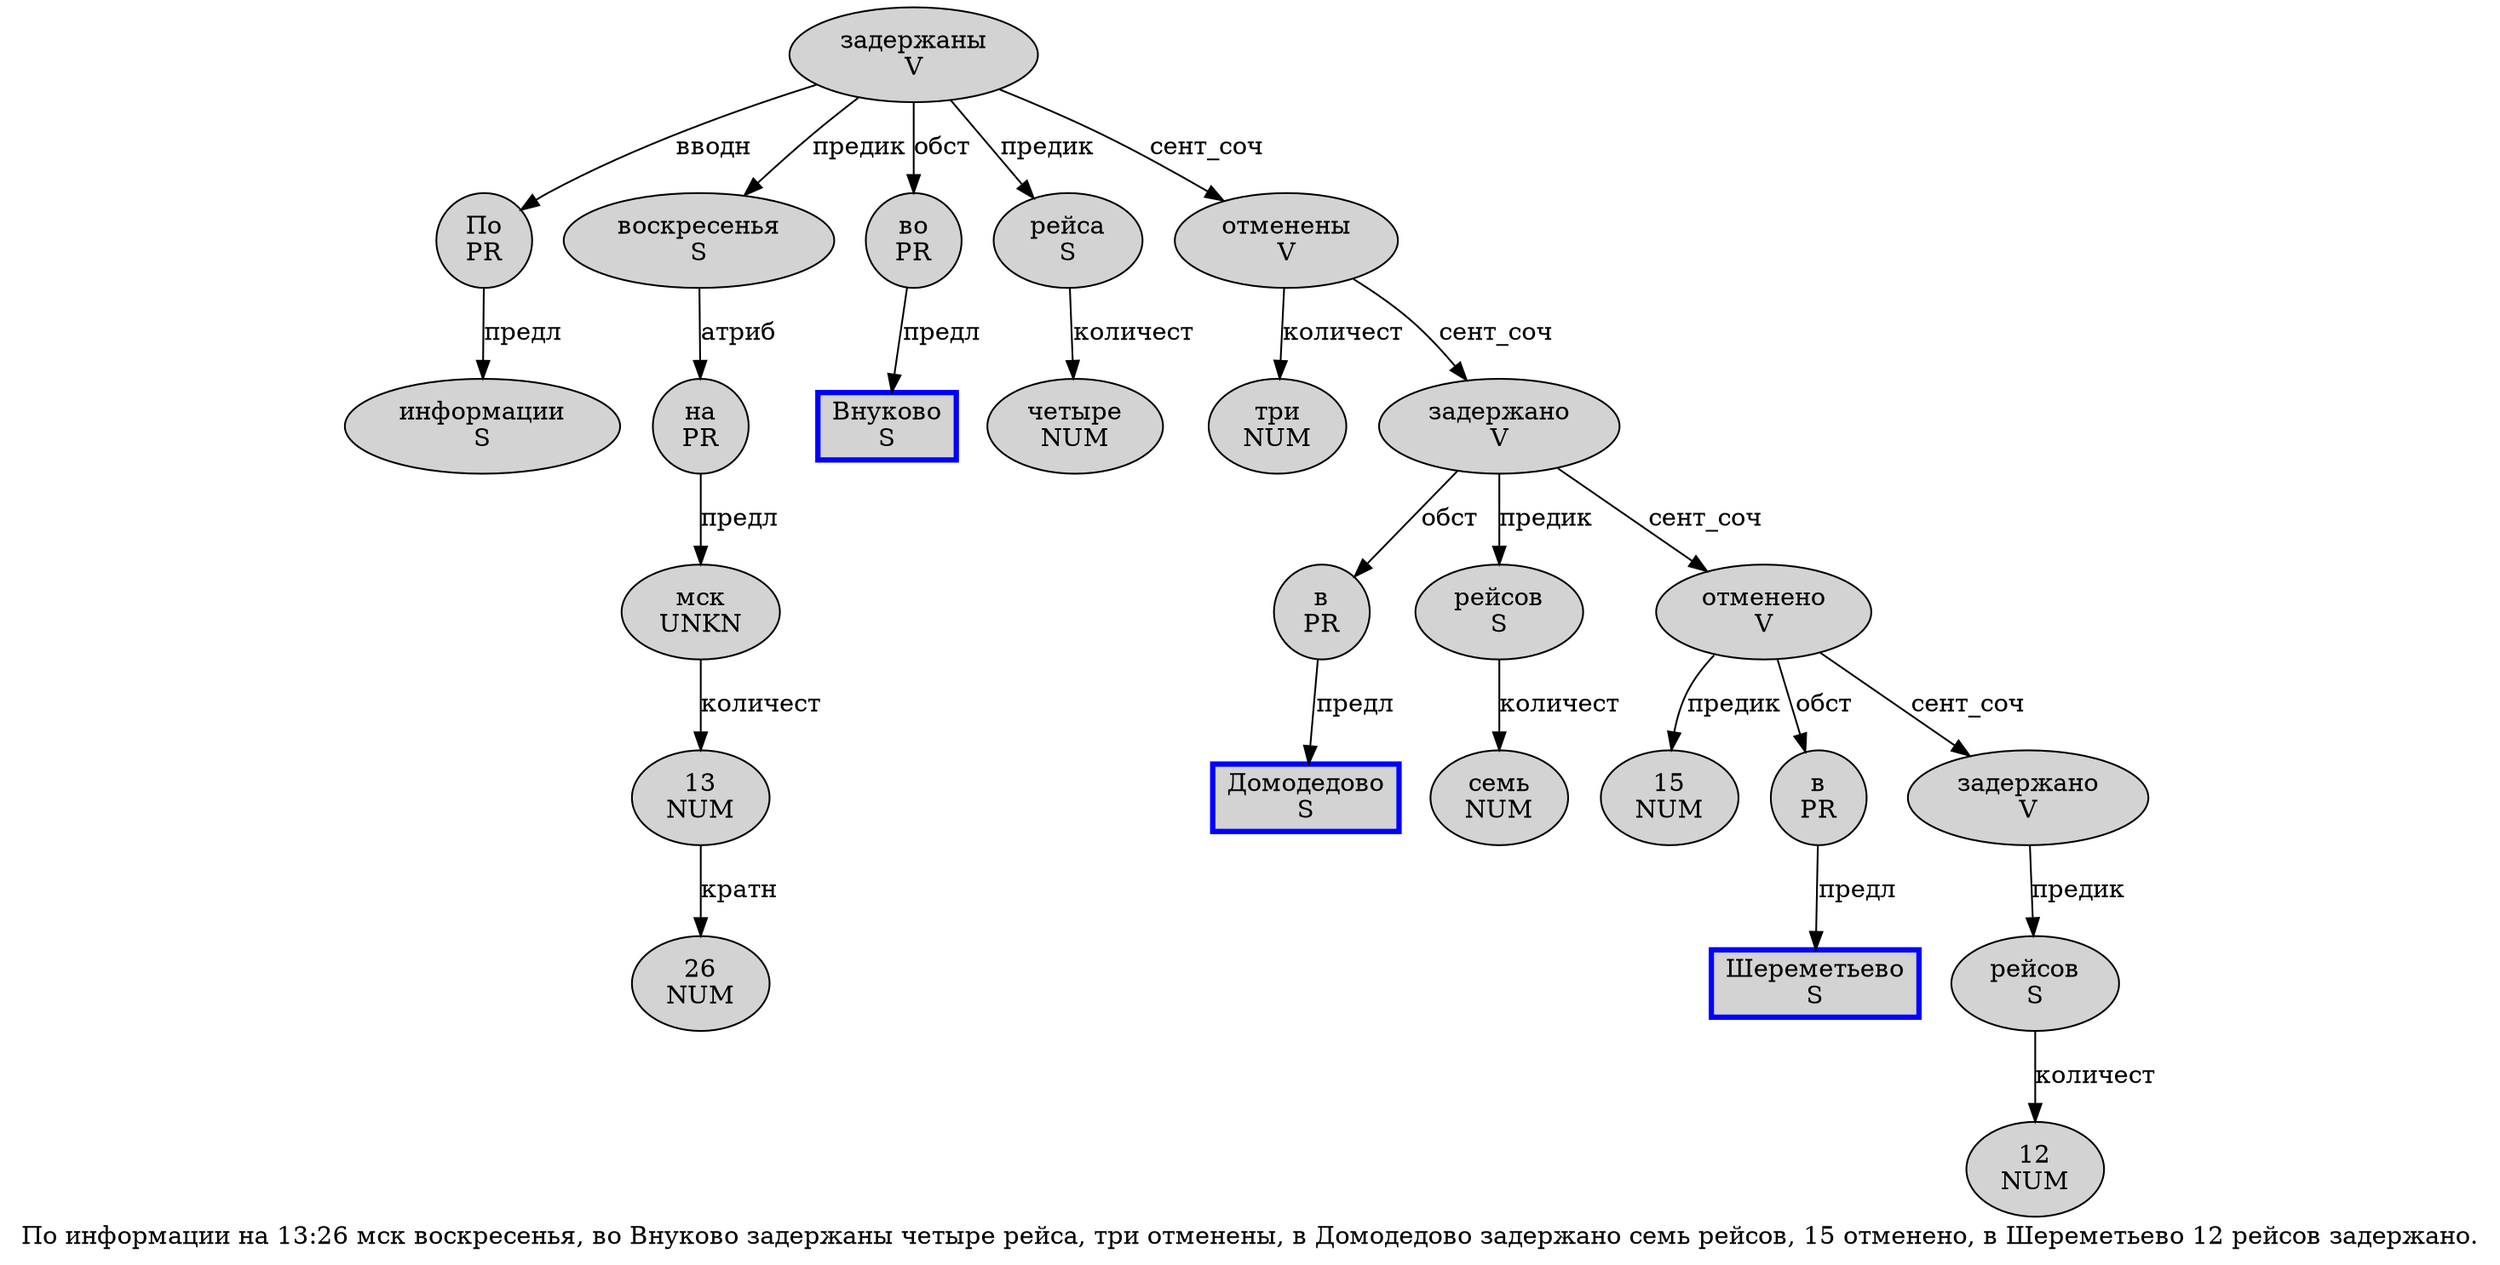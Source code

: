 digraph SENTENCE_13 {
	graph [label="По информации на 13:26 мск воскресенья, во Внуково задержаны четыре рейса, три отменены, в Домодедово задержано семь рейсов, 15 отменено, в Шереметьево 12 рейсов задержано."]
	node [style=filled]
		0 [label="По
PR" color="" fillcolor=lightgray penwidth=1 shape=ellipse]
		1 [label="информации
S" color="" fillcolor=lightgray penwidth=1 shape=ellipse]
		2 [label="на
PR" color="" fillcolor=lightgray penwidth=1 shape=ellipse]
		3 [label="13
NUM" color="" fillcolor=lightgray penwidth=1 shape=ellipse]
		5 [label="26
NUM" color="" fillcolor=lightgray penwidth=1 shape=ellipse]
		6 [label="мск
UNKN" color="" fillcolor=lightgray penwidth=1 shape=ellipse]
		7 [label="воскресенья
S" color="" fillcolor=lightgray penwidth=1 shape=ellipse]
		9 [label="во
PR" color="" fillcolor=lightgray penwidth=1 shape=ellipse]
		10 [label="Внуково
S" color=blue fillcolor=lightgray penwidth=3 shape=box]
		11 [label="задержаны
V" color="" fillcolor=lightgray penwidth=1 shape=ellipse]
		12 [label="четыре
NUM" color="" fillcolor=lightgray penwidth=1 shape=ellipse]
		13 [label="рейса
S" color="" fillcolor=lightgray penwidth=1 shape=ellipse]
		15 [label="три
NUM" color="" fillcolor=lightgray penwidth=1 shape=ellipse]
		16 [label="отменены
V" color="" fillcolor=lightgray penwidth=1 shape=ellipse]
		18 [label="в
PR" color="" fillcolor=lightgray penwidth=1 shape=ellipse]
		19 [label="Домодедово
S" color=blue fillcolor=lightgray penwidth=3 shape=box]
		20 [label="задержано
V" color="" fillcolor=lightgray penwidth=1 shape=ellipse]
		21 [label="семь
NUM" color="" fillcolor=lightgray penwidth=1 shape=ellipse]
		22 [label="рейсов
S" color="" fillcolor=lightgray penwidth=1 shape=ellipse]
		24 [label="15
NUM" color="" fillcolor=lightgray penwidth=1 shape=ellipse]
		25 [label="отменено
V" color="" fillcolor=lightgray penwidth=1 shape=ellipse]
		27 [label="в
PR" color="" fillcolor=lightgray penwidth=1 shape=ellipse]
		28 [label="Шереметьево
S" color=blue fillcolor=lightgray penwidth=3 shape=box]
		29 [label="12
NUM" color="" fillcolor=lightgray penwidth=1 shape=ellipse]
		30 [label="рейсов
S" color="" fillcolor=lightgray penwidth=1 shape=ellipse]
		31 [label="задержано
V" color="" fillcolor=lightgray penwidth=1 shape=ellipse]
			13 -> 12 [label="количест"]
			25 -> 24 [label="предик"]
			25 -> 27 [label="обст"]
			25 -> 31 [label="сент_соч"]
			7 -> 2 [label="атриб"]
			31 -> 30 [label="предик"]
			0 -> 1 [label="предл"]
			6 -> 3 [label="количест"]
			30 -> 29 [label="количест"]
			3 -> 5 [label="кратн"]
			27 -> 28 [label="предл"]
			11 -> 0 [label="вводн"]
			11 -> 7 [label="предик"]
			11 -> 9 [label="обст"]
			11 -> 13 [label="предик"]
			11 -> 16 [label="сент_соч"]
			18 -> 19 [label="предл"]
			9 -> 10 [label="предл"]
			20 -> 18 [label="обст"]
			20 -> 22 [label="предик"]
			20 -> 25 [label="сент_соч"]
			22 -> 21 [label="количест"]
			16 -> 15 [label="количест"]
			16 -> 20 [label="сент_соч"]
			2 -> 6 [label="предл"]
}